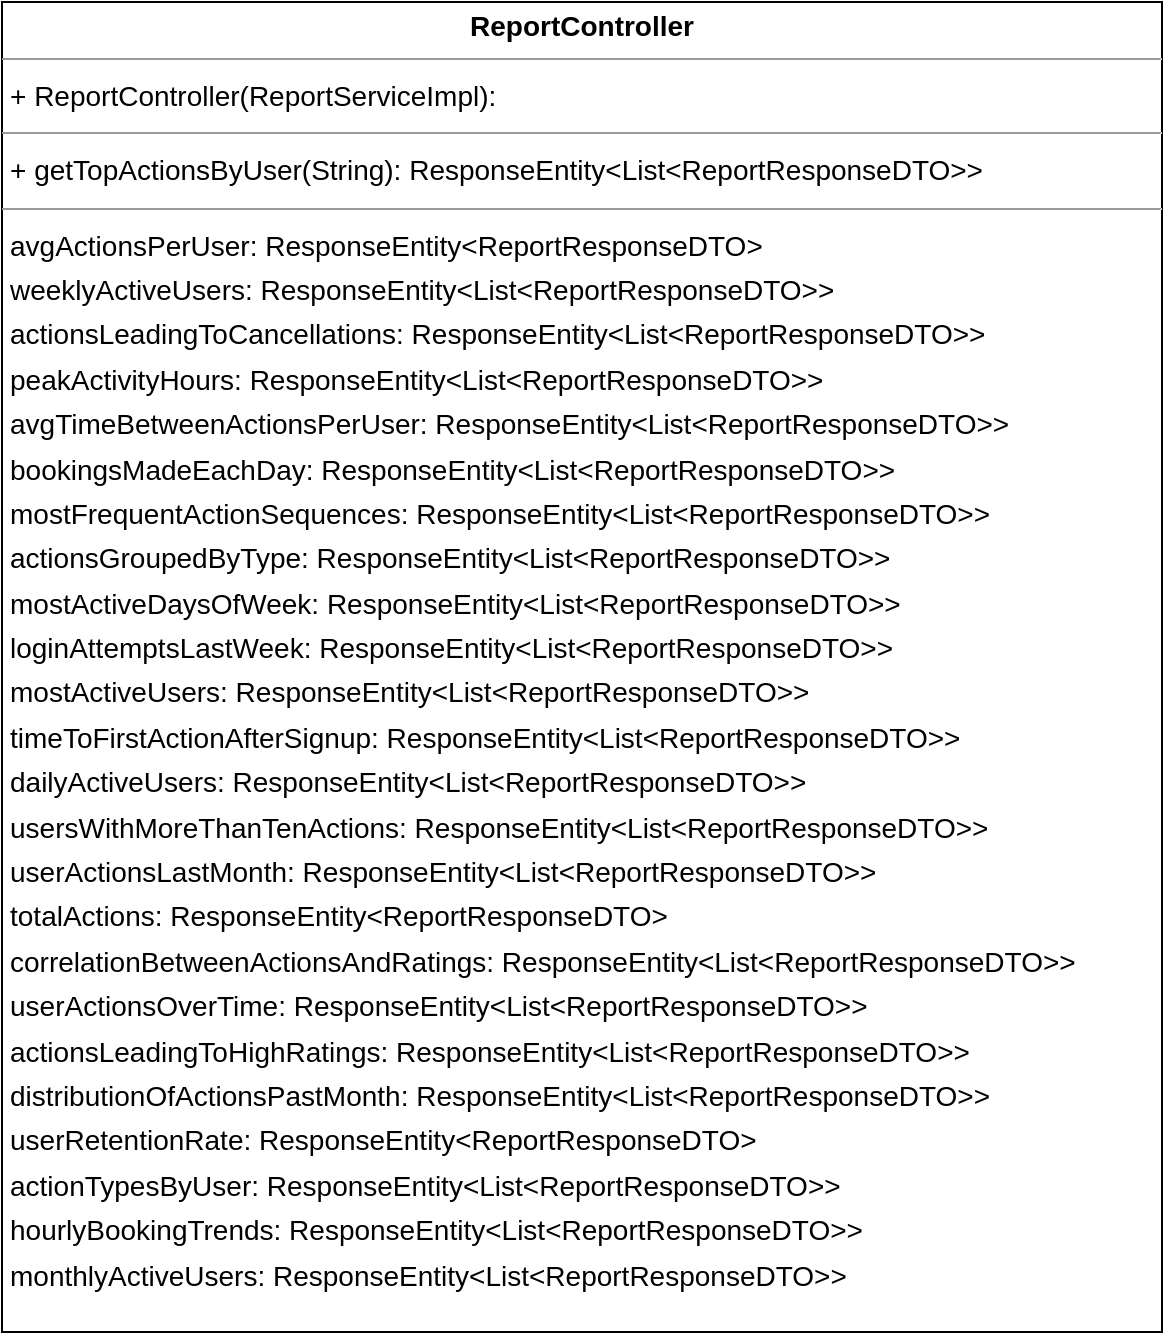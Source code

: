 <mxGraphModel dx="0" dy="0" grid="1" gridSize="10" guides="1" tooltips="1" connect="1" arrows="1" fold="1" page="0" pageScale="1" background="none" math="0" shadow="0">
  <root>
    <mxCell id="0" />
    <mxCell id="1" parent="0" />
    <mxCell id="node0" parent="1" vertex="1" value="&lt;p style=&quot;margin:0px;margin-top:4px;text-align:center;&quot;&gt;&lt;b&gt;ReportController&lt;/b&gt;&lt;/p&gt;&lt;hr size=&quot;1&quot;/&gt;&lt;p style=&quot;margin:0 0 0 4px;line-height:1.6;&quot;&gt;+ ReportController(ReportServiceImpl): &lt;/p&gt;&lt;hr size=&quot;1&quot;/&gt;&lt;p style=&quot;margin:0 0 0 4px;line-height:1.6;&quot;&gt;+ getTopActionsByUser(String): ResponseEntity&amp;lt;List&amp;lt;ReportResponseDTO&amp;gt;&amp;gt;&lt;/p&gt;&lt;hr size=&quot;1&quot;/&gt;&lt;p style=&quot;margin:0 0 0 4px;line-height:1.6;&quot;&gt; avgActionsPerUser: ResponseEntity&amp;lt;ReportResponseDTO&amp;gt;&lt;br/&gt; weeklyActiveUsers: ResponseEntity&amp;lt;List&amp;lt;ReportResponseDTO&amp;gt;&amp;gt;&lt;br/&gt; actionsLeadingToCancellations: ResponseEntity&amp;lt;List&amp;lt;ReportResponseDTO&amp;gt;&amp;gt;&lt;br/&gt; peakActivityHours: ResponseEntity&amp;lt;List&amp;lt;ReportResponseDTO&amp;gt;&amp;gt;&lt;br/&gt; avgTimeBetweenActionsPerUser: ResponseEntity&amp;lt;List&amp;lt;ReportResponseDTO&amp;gt;&amp;gt;&lt;br/&gt; bookingsMadeEachDay: ResponseEntity&amp;lt;List&amp;lt;ReportResponseDTO&amp;gt;&amp;gt;&lt;br/&gt; mostFrequentActionSequences: ResponseEntity&amp;lt;List&amp;lt;ReportResponseDTO&amp;gt;&amp;gt;&lt;br/&gt; actionsGroupedByType: ResponseEntity&amp;lt;List&amp;lt;ReportResponseDTO&amp;gt;&amp;gt;&lt;br/&gt; mostActiveDaysOfWeek: ResponseEntity&amp;lt;List&amp;lt;ReportResponseDTO&amp;gt;&amp;gt;&lt;br/&gt; loginAttemptsLastWeek: ResponseEntity&amp;lt;List&amp;lt;ReportResponseDTO&amp;gt;&amp;gt;&lt;br/&gt; mostActiveUsers: ResponseEntity&amp;lt;List&amp;lt;ReportResponseDTO&amp;gt;&amp;gt;&lt;br/&gt; timeToFirstActionAfterSignup: ResponseEntity&amp;lt;List&amp;lt;ReportResponseDTO&amp;gt;&amp;gt;&lt;br/&gt; dailyActiveUsers: ResponseEntity&amp;lt;List&amp;lt;ReportResponseDTO&amp;gt;&amp;gt;&lt;br/&gt; usersWithMoreThanTenActions: ResponseEntity&amp;lt;List&amp;lt;ReportResponseDTO&amp;gt;&amp;gt;&lt;br/&gt; userActionsLastMonth: ResponseEntity&amp;lt;List&amp;lt;ReportResponseDTO&amp;gt;&amp;gt;&lt;br/&gt; totalActions: ResponseEntity&amp;lt;ReportResponseDTO&amp;gt;&lt;br/&gt; correlationBetweenActionsAndRatings: ResponseEntity&amp;lt;List&amp;lt;ReportResponseDTO&amp;gt;&amp;gt;&lt;br/&gt; userActionsOverTime: ResponseEntity&amp;lt;List&amp;lt;ReportResponseDTO&amp;gt;&amp;gt;&lt;br/&gt; actionsLeadingToHighRatings: ResponseEntity&amp;lt;List&amp;lt;ReportResponseDTO&amp;gt;&amp;gt;&lt;br/&gt; distributionOfActionsPastMonth: ResponseEntity&amp;lt;List&amp;lt;ReportResponseDTO&amp;gt;&amp;gt;&lt;br/&gt; userRetentionRate: ResponseEntity&amp;lt;ReportResponseDTO&amp;gt;&lt;br/&gt; actionTypesByUser: ResponseEntity&amp;lt;List&amp;lt;ReportResponseDTO&amp;gt;&amp;gt;&lt;br/&gt; hourlyBookingTrends: ResponseEntity&amp;lt;List&amp;lt;ReportResponseDTO&amp;gt;&amp;gt;&lt;br/&gt; monthlyActiveUsers: ResponseEntity&amp;lt;List&amp;lt;ReportResponseDTO&amp;gt;&amp;gt;&lt;/p&gt;" style="verticalAlign=top;align=left;overflow=fill;fontSize=14;fontFamily=Helvetica;html=1;rounded=0;shadow=0;comic=0;labelBackgroundColor=none;strokeWidth=1;">
      <mxGeometry x="281" y="-149" width="580" height="665" as="geometry" />
    </mxCell>
  </root>
</mxGraphModel>